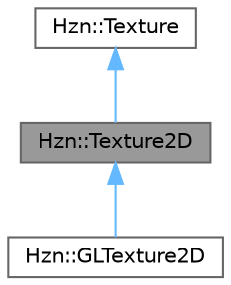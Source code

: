 digraph "Hzn::Texture2D"
{
 // LATEX_PDF_SIZE
  bgcolor="transparent";
  edge [fontname=Helvetica,fontsize=10,labelfontname=Helvetica,labelfontsize=10];
  node [fontname=Helvetica,fontsize=10,shape=box,height=0.2,width=0.4];
  Node1 [label="Hzn::Texture2D",height=0.2,width=0.4,color="gray40", fillcolor="grey60", style="filled", fontcolor="black",tooltip="Represents 2D Textures."];
  Node2 -> Node1 [dir="back",color="steelblue1",style="solid"];
  Node2 [label="Hzn::Texture",height=0.2,width=0.4,color="gray40", fillcolor="white", style="filled",URL="$class_hzn_1_1_texture.html",tooltip="Abstract class for Textures."];
  Node1 -> Node3 [dir="back",color="steelblue1",style="solid"];
  Node3 [label="Hzn::GLTexture2D",height=0.2,width=0.4,color="gray40", fillcolor="white", style="filled",URL="$class_hzn_1_1_g_l_texture2_d.html",tooltip=" "];
}
